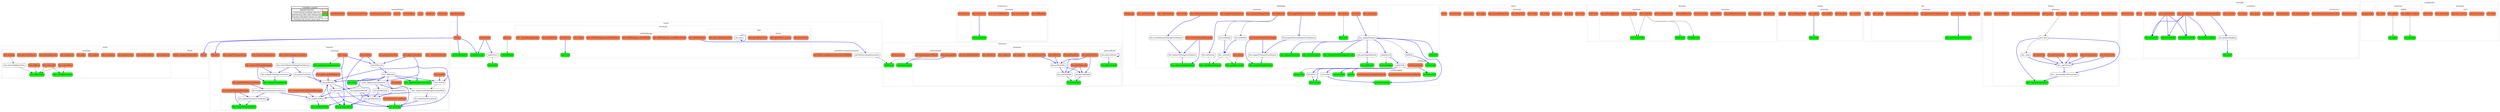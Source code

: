 digraph G {
concentrate = true;
			subgraph legend{
			rank = min;
			label = "legend";
			Legend [shape=none, margin=0, label = <
				<table cellspacing="0" cellpadding="0" border="1"><tr><td>Code2flow Legend</td></tr><tr><td>
				<table cellspacing="0">
				<tr><td>Regular function</td><td width="50px"></td></tr>
				<tr><td>Trunk function (nothing calls this)</td><td bgcolor='coral'></td></tr>
				<tr><td>Leaf function (this calls nothing else)</td><td bgcolor='green'></td></tr>
				<tr><td>Function call which returns no value</td><td>&#8594;</td></tr>
				<tr><td>Function call returns some value</td><td><font color='blue'>&#8594;</font></td></tr>
				</table></td></tr></table>
				>];}
node2 [splines=ortho shape = "rect" style = "rounded,filled" fillcolor = "coral" label = "OpenSeadragon" ];
node6 [splines=ortho shape = "rect" style = "rounded,filled" fillcolor = "coral" label = "isFunction" ];
node8 [splines=ortho shape = "rect" style = "rounded,filled" fillcolor = "coral" label = "isWindow" ];
node10 [splines=ortho shape = "rect" style = "rounded,filled" fillcolor = "coral" label = "type" ];
node12 [splines=ortho shape = "rect" style = "rounded,filled" fillcolor = "coral" label = "isPlainObject" ];
node18 [splines=ortho shape = "rect" style = "rounded,filled" fillcolor = "coral" label = "extend" ];
node21 [splines=ortho shape = "rect" style = "rounded,filled" fillcolor = "coral" label = "requestAnimationFrame" ];
node23 [splines=ortho shape = "rect" style = "rounded,filled" fillcolor = "coral" label = "cancelAnimationFrame" ];
node26 [splines=ortho shape = "rect" style = "rounded,filled" fillcolor = "coral" label = "getOffsetParent" ];
node35 [splines=ortho shape = "rect" style = "rounded,filled" fillcolor = "coral" label = "EventSource" ];
node38 [splines=ortho shape = "rect" style = "rounded,filled" fillcolor = "coral" label = "this.addHandler" ];
node40 [splines=ortho shape = "rect" style = "rounded,filled" fillcolor = "coral" label = "this.removeHandler" ];
node42 [splines=ortho shape = "rect" style = "rounded,filled" fillcolor = "coral" label = "this.removeAllHandlers" ];
node44 [splines=ortho shape = "rect" style = "rounded,filled" fillcolor = "green" label = "this.getHandler" ];
node46 [splines=ortho shape = "rect" style = "rounded,filled" fillcolor = "coral" label = "this.raiseEvent" ];
node52 [splines=ortho shape = "rect" style = "rounded,filled" fillcolor = "coral" label = "TiledImage" ];
node55 [splines=ortho shape = "rect" style = "rounded,filled" fillcolor = "coral" label = "this.needsDraw" ];
node57 [splines=ortho shape = "rect" style = "rounded,filled" fillcolor = "green" label = "this._setFullyLoaded" ];
node59 [splines=ortho shape = "rect" style = "rounded,filled" fillcolor = "green" label = "this.reset" ];
node61 [splines=ortho shape = "rect" style = "rounded,filled" fillcolor = "coral" label = "this.update" ];
node63 [splines=ortho shape = "rect" style = "rounded,filled" fillcolor = "coral" label = "this.draw" ];
node65 [splines=ortho shape = "rect" style = "rounded,filled" fillcolor = "coral" label = "this.destroy" ];
node67 [splines=ortho shape = "rect" style = "rounded,filled" fillcolor = "green" label = "this.getBounds" ];
node69 [splines=ortho shape = "rect" style = "rounded" label = "this.getClippedBounds" ];
node71 [splines=ortho shape = "rect" style = "rounded,filled" fillcolor = "coral" label = "this.getContentSize" ];
node73 [splines=ortho shape = "rect" style = "rounded,filled" fillcolor = "green" label = "this._viewportToImageDelta" ];
node75 [splines=ortho shape = "rect" style = "rounded" label = "this.viewportToImageCoordinates" ];
node77 [splines=ortho shape = "rect" style = "rounded,filled" fillcolor = "green" label = "this._imageToViewportDelta" ];
node79 [splines=ortho shape = "rect" style = "rounded" label = "this.imageToViewportCoordinates" ];
node81 [splines=ortho shape = "rect" style = "rounded,filled" fillcolor = "coral" label = "this.imageToViewportRectangle" ];
node83 [splines=ortho shape = "rect" style = "rounded,filled" fillcolor = "coral" label = "this.viewportToImageRectangle" ];
node85 [splines=ortho shape = "rect" style = "rounded" label = "this.viewerElementToImageCoordinates" ];
node87 [splines=ortho shape = "rect" style = "rounded" label = "this.imageToViewerElementCoordinates" ];
node89 [splines=ortho shape = "rect" style = "rounded,filled" fillcolor = "coral" label = "this.windowToImageCoordinates" ];
node91 [splines=ortho shape = "rect" style = "rounded,filled" fillcolor = "coral" label = "this.imageToWindowCoordinates" ];
node93 [splines=ortho shape = "rect" style = "rounded,filled" fillcolor = "green" label = "this._viewportToTiledImageRectangle" ];
node95 [splines=ortho shape = "rect" style = "rounded,filled" fillcolor = "coral" label = "this.viewportToImageZoom" ];
node97 [splines=ortho shape = "rect" style = "rounded,filled" fillcolor = "coral" label = "this.imageToViewportZoom" ];
node99 [splines=ortho shape = "rect" style = "rounded" label = "this.setPosition" ];
node101 [splines=ortho shape = "rect" style = "rounded" label = "this.setWidth" ];
node103 [splines=ortho shape = "rect" style = "rounded" label = "this.setHeight" ];
node105 [splines=ortho shape = "rect" style = "rounded,filled" fillcolor = "coral" label = "this.fitBounds" ];
node107 [splines=ortho shape = "rect" style = "rounded,filled" fillcolor = "coral" label = "this.setClip" ];
node109 [splines=ortho shape = "rect" style = "rounded" label = "this._setScale" ];
node111 [splines=ortho shape = "rect" style = "rounded,filled" fillcolor = "green" label = "this._updateForScale" ];
node113 [splines=ortho shape = "rect" style = "rounded,filled" fillcolor = "green" label = "this._raiseBoundsChange" ];
node115 [splines=ortho shape = "rect" style = "rounded,filled" fillcolor = "coral" label = "this._isBottomItem" ];
node117 [splines=ortho shape = "rect" style = "rounded,filled" fillcolor = "green" label = "this._getLevelsInterval" ];
node120 [splines=ortho shape = "rect" style = "rounded" label = "this._updateViewport" ];
node122 [splines=ortho shape = "rect" style = "rounded,filled" fillcolor = "coral" label = "this._getCornerTiles" ];
node124 [splines=ortho shape = "rect" style = "rounded" label = "updateLevel" ];
node126 [splines=ortho shape = "rect" style = "rounded" label = "updateTile" ];
node128 [splines=ortho shape = "rect" style = "rounded,filled" fillcolor = "green" label = "getTile" ];
node130 [splines=ortho shape = "rect" style = "rounded" label = "loadTile" ];
node134 [splines=ortho shape = "rect" style = "rounded,filled" fillcolor = "green" label = "onTileLoad" ];
node133 [splines=ortho shape = "rect" style = "rounded,filled" fillcolor = "coral" label = "onTileLoad.finish" ];
node140 [splines=ortho shape = "rect" style = "rounded,filled" fillcolor = "green" label = "setTileLoaded" ];
node137 [splines=ortho shape = "rect" style = "rounded,filled" fillcolor = "coral" label = "setTileLoaded.getCompletionCallback" ];
node139 [splines=ortho shape = "rect" style = "rounded,filled" fillcolor = "coral" label = "setTileLoaded.completionCallback" ];
node142 [splines=ortho shape = "rect" style = "rounded,filled" fillcolor = "green" label = "positionTile" ];
node144 [splines=ortho shape = "rect" style = "rounded" label = "blendTile" ];
node146 [splines=ortho shape = "rect" style = "rounded,filled" fillcolor = "green" label = "providesCoverage" ];
node148 [splines=ortho shape = "rect" style = "rounded" label = "isCovered" ];
node150 [splines=ortho shape = "rect" style = "rounded,filled" fillcolor = "green" label = "setCoverage" ];
node152 [splines=ortho shape = "rect" style = "rounded,filled" fillcolor = "green" label = "resetCoverage" ];
node154 [splines=ortho shape = "rect" style = "rounded,filled" fillcolor = "green" label = "compareTiles" ];
node156 [splines=ortho shape = "rect" style = "rounded,filled" fillcolor = "green" label = "drawTiles" ];
node167 [splines=ortho shape = "rect" style = "rounded,filled" fillcolor = "coral" label = "Viewer" ];
node170 [splines=ortho shape = "rect" style = "rounded,filled" fillcolor = "coral" label = "this.isOpen" ];
node180 [splines=ortho shape = "rect" style = "rounded" label = "this.open" ];
node173 [splines=ortho shape = "rect" style = "rounded,filled" fillcolor = "coral" label = "this.open.checkCompletion" ];
node179 [splines=ortho shape = "rect" style = "rounded,filled" fillcolor = "coral" label = "this.open.doOne" ];
node176 [splines=ortho shape = "rect" style = "rounded,filled" fillcolor = "coral" label = "this.open.doOne.success" ];
node178 [splines=ortho shape = "rect" style = "rounded,filled" fillcolor = "coral" label = "this.open.doOne.error" ];
node182 [splines=ortho shape = "rect" style = "rounded,filled" fillcolor = "green" label = "this.close" ];
node184 [splines=ortho shape = "rect" style = "rounded,filled" fillcolor = "coral" label = "this.destroy" ];
node193 [splines=ortho shape = "rect" style = "rounded,filled" fillcolor = "coral" label = "this.addTiledImage" ];
node188 [splines=ortho shape = "rect" style = "rounded,filled" fillcolor = "coral" label = "this.addTiledImage.raiseAddItemFailed" ];
node190 [splines=ortho shape = "rect" style = "rounded,filled" fillcolor = "coral" label = "this.addTiledImage.refreshWorld" ];
node192 [splines=ortho shape = "rect" style = "rounded,filled" fillcolor = "coral" label = "this.addTiledImage.processReadyItems" ];
node195 [splines=ortho shape = "rect" style = "rounded,filled" fillcolor = "coral" label = "this.forceRedraw" ];
node197 [splines=ortho shape = "rect" style = "rounded,filled" fillcolor = "coral" label = "this._cancelPendingImages" ];
node199 [splines=ortho shape = "rect" style = "rounded,filled" fillcolor = "green" label = "_getSafeElemSize" ];
node205 [splines=ortho shape = "rect" style = "rounded" label = "getTileSourceImplementation" ];
node202 [splines=ortho shape = "rect" style = "rounded,filled" fillcolor = "coral" label = "getTileSourceImplementation.waitUntilReady" ];
node209 [splines=ortho shape = "rect" style = "rounded,filled" fillcolor = "green" label = "scheduleUpdate" ];
node211 [splines=ortho shape = "rect" style = "rounded,filled" fillcolor = "coral" label = "updateMulti" ];
node213 [splines=ortho shape = "rect" style = "rounded" label = "updateOnce" ];
node215 [splines=ortho shape = "rect" style = "rounded,filled" fillcolor = "green" label = "drawWorld" ];
node217 [splines=ortho shape = "rect" style = "rounded,filled" fillcolor = "green" label = "scheduleZoom" ];
node219 [splines=ortho shape = "rect" style = "rounded,filled" fillcolor = "coral" label = "doZoom" ];
node227 [splines=ortho shape = "rect" style = "rounded,filled" fillcolor = "coral" label = "World" ];
node226 [splines=ortho shape = "rect" style = "rounded,filled" fillcolor = "coral" label = "World._delegatedFigureSizes" ];
node230 [splines=ortho shape = "rect" style = "rounded,filled" fillcolor = "coral" label = "this.addItem" ];
node232 [splines=ortho shape = "rect" style = "rounded,filled" fillcolor = "coral" label = "this.getItemAt" ];
node234 [splines=ortho shape = "rect" style = "rounded,filled" fillcolor = "coral" label = "this.getIndexOfItem" ];
node236 [splines=ortho shape = "rect" style = "rounded,filled" fillcolor = "coral" label = "this.getItemCount" ];
node238 [splines=ortho shape = "rect" style = "rounded,filled" fillcolor = "coral" label = "this.removeItem" ];
node240 [splines=ortho shape = "rect" style = "rounded,filled" fillcolor = "coral" label = "this.removeAll" ];
node242 [splines=ortho shape = "rect" style = "rounded,filled" fillcolor = "coral" label = "this.resetItems" ];
node244 [splines=ortho shape = "rect" style = "rounded,filled" fillcolor = "coral" label = "this.update" ];
node246 [splines=ortho shape = "rect" style = "rounded,filled" fillcolor = "coral" label = "this.draw" ];
node248 [splines=ortho shape = "rect" style = "rounded,filled" fillcolor = "coral" label = "this.needsDraw" ];
node250 [splines=ortho shape = "rect" style = "rounded,filled" fillcolor = "coral" label = "this.getHomeBounds" ];
node252 [splines=ortho shape = "rect" style = "rounded,filled" fillcolor = "coral" label = "this.getContentFactor" ];
node254 [splines=ortho shape = "rect" style = "rounded" label = "this.setAutoRefigureSizes" ];
node256 [splines=ortho shape = "rect" style = "rounded,filled" fillcolor = "coral" label = "this.arrange" ];
node258 [splines=ortho shape = "rect" style = "rounded,filled" fillcolor = "green" label = "this._figureSizes" ];
node260 [splines=ortho shape = "rect" style = "rounded,filled" fillcolor = "green" label = "this._raiseRemoveItem" ];
node266 [splines=ortho shape = "rect" style = "rounded,filled" fillcolor = "coral" label = "Point" ];
node269 [splines=ortho shape = "rect" style = "rounded,filled" fillcolor = "coral" label = "this.clone" ];
node271 [splines=ortho shape = "rect" style = "rounded,filled" fillcolor = "coral" label = "this.plus" ];
node273 [splines=ortho shape = "rect" style = "rounded,filled" fillcolor = "coral" label = "this.minus" ];
node275 [splines=ortho shape = "rect" style = "rounded,filled" fillcolor = "coral" label = "this.times" ];
node277 [splines=ortho shape = "rect" style = "rounded,filled" fillcolor = "coral" label = "this.divide" ];
node279 [splines=ortho shape = "rect" style = "rounded,filled" fillcolor = "coral" label = "this.distanceTo" ];
node281 [splines=ortho shape = "rect" style = "rounded,filled" fillcolor = "coral" label = "this.squaredDistanceTo" ];
node283 [splines=ortho shape = "rect" style = "rounded,filled" fillcolor = "coral" label = "this.apply" ];
node285 [splines=ortho shape = "rect" style = "rounded,filled" fillcolor = "coral" label = "this.equals" ];
node287 [splines=ortho shape = "rect" style = "rounded,filled" fillcolor = "coral" label = "this.toString" ];
node310 [splines=ortho shape = "rect" style = "rounded,filled" fillcolor = "coral" label = "TileCache" ];
node293 [splines=ortho shape = "rect" style = "rounded,filled" fillcolor = "green" label = "TileRecord" ];
node295 [splines=ortho shape = "rect" style = "rounded,filled" fillcolor = "green" label = "ImageRecord" ];
node298 [splines=ortho shape = "rect" style = "rounded,filled" fillcolor = "coral" label = "this.destroy" ];
node300 [splines=ortho shape = "rect" style = "rounded,filled" fillcolor = "coral" label = "this.getImage" ];
node302 [splines=ortho shape = "rect" style = "rounded,filled" fillcolor = "coral" label = "this.getRenderedContext" ];
node304 [splines=ortho shape = "rect" style = "rounded,filled" fillcolor = "coral" label = "this.addTile" ];
node306 [splines=ortho shape = "rect" style = "rounded,filled" fillcolor = "coral" label = "this.removeTile" ];
node308 [splines=ortho shape = "rect" style = "rounded,filled" fillcolor = "coral" label = "this.getTileCount" ];
node313 [splines=ortho shape = "rect" style = "rounded,filled" fillcolor = "coral" label = "this.numTilesLoaded" ];
node315 [splines=ortho shape = "rect" style = "rounded,filled" fillcolor = "coral" label = "this.cacheTile" ];
node317 [splines=ortho shape = "rect" style = "rounded,filled" fillcolor = "coral" label = "this.clearTilesFor" ];
node319 [splines=ortho shape = "rect" style = "rounded,filled" fillcolor = "coral" label = "this.getImageRecord" ];
node321 [splines=ortho shape = "rect" style = "rounded,filled" fillcolor = "green" label = "this._unloadTile" ];
node327 [splines=ortho shape = "rect" style = "rounded,filled" fillcolor = "green" label = "TileSource" ];
node330 [splines=ortho shape = "rect" style = "rounded,filled" fillcolor = "green" label = "this.getTileSize" ];
node332 [splines=ortho shape = "rect" style = "rounded" label = "this.getTileWidth" ];
node334 [splines=ortho shape = "rect" style = "rounded" label = "this.getTileHeight" ];
node339 [splines=ortho shape = "rect" style = "rounded" label = "this.getLevelScale" ];
node338 [splines=ortho shape = "rect" style = "rounded,filled" fillcolor = "green" label = "this.getLevelScale" ];
node341 [splines=ortho shape = "rect" style = "rounded" label = "this.getNumTiles" ];
node343 [splines=ortho shape = "rect" style = "rounded,filled" fillcolor = "coral" label = "this.getPixelRatio" ];
node345 [splines=ortho shape = "rect" style = "rounded,filled" fillcolor = "coral" label = "this.getClosestLevel" ];
node347 [splines=ortho shape = "rect" style = "rounded,filled" fillcolor = "coral" label = "this.getTileAtPoint" ];
node349 [splines=ortho shape = "rect" style = "rounded,filled" fillcolor = "coral" label = "this.getTileBounds" ];
node353 [splines=ortho shape = "rect" style = "rounded,filled" fillcolor = "coral" label = "this.getImageInfo" ];
node352 [splines=ortho shape = "rect" style = "rounded,filled" fillcolor = "coral" label = "this.getImageInfo.callback" ];
node355 [splines=ortho shape = "rect" style = "rounded,filled" fillcolor = "coral" label = "this.supports" ];
node357 [splines=ortho shape = "rect" style = "rounded,filled" fillcolor = "coral" label = "this.configure" ];
node359 [splines=ortho shape = "rect" style = "rounded,filled" fillcolor = "coral" label = "this.getTileUrl" ];
node361 [splines=ortho shape = "rect" style = "rounded,filled" fillcolor = "coral" label = "this.getTileAjaxHeaders" ];
node363 [splines=ortho shape = "rect" style = "rounded,filled" fillcolor = "coral" label = "this.tileExists" ];
node365 [splines=ortho shape = "rect" style = "rounded,filled" fillcolor = "green" label = "processResponse" ];
node367 [splines=ortho shape = "rect" style = "rounded,filled" fillcolor = "coral" label = "determineType" ];
node376 [splines=ortho shape = "rect" style = "rounded,filled" fillcolor = "coral" label = "Spring" ];
node379 [splines=ortho shape = "rect" style = "rounded,filled" fillcolor = "coral" label = "this.resetTo" ];
node381 [splines=ortho shape = "rect" style = "rounded,filled" fillcolor = "coral" label = "this.springTo" ];
node383 [splines=ortho shape = "rect" style = "rounded,filled" fillcolor = "coral" label = "this.shiftBy" ];
node385 [splines=ortho shape = "rect" style = "rounded,filled" fillcolor = "coral" label = "this.update" ];
node387 [splines=ortho shape = "rect" style = "rounded,filled" fillcolor = "coral" label = "this.isAtTargetValue" ];
node389 [splines=ortho shape = "rect" style = "rounded,filled" fillcolor = "green" label = "transform" ];
node395 [splines=ortho shape = "rect" style = "rounded,filled" fillcolor = "coral" label = "Viewport" ];
node398 [splines=ortho shape = "rect" style = "rounded,filled" fillcolor = "coral" label = "this._setContentBounds" ];
node400 [splines=ortho shape = "rect" style = "rounded" label = "this.getHomeZoom" ];
node402 [splines=ortho shape = "rect" style = "rounded" label = "this.getHomeBounds" ];
node404 [splines=ortho shape = "rect" style = "rounded,filled" fillcolor = "coral" label = "this.goHome" ];
node406 [splines=ortho shape = "rect" style = "rounded" label = "this.getMinZoom" ];
node408 [splines=ortho shape = "rect" style = "rounded" label = "this.getMaxZoom" ];
node410 [splines=ortho shape = "rect" style = "rounded,filled" fillcolor = "green" label = "this.getAspectRatio" ];
node412 [splines=ortho shape = "rect" style = "rounded,filled" fillcolor = "coral" label = "this.getContainerSize" ];
node414 [splines=ortho shape = "rect" style = "rounded" label = "this.getBounds" ];
node416 [splines=ortho shape = "rect" style = "rounded,filled" fillcolor = "coral" label = "this.getBoundsWithMargins" ];
node418 [splines=ortho shape = "rect" style = "rounded" label = "this.getCenter" ];
node420 [splines=ortho shape = "rect" style = "rounded,filled" fillcolor = "green" label = "this.getZoom" ];
node422 [splines=ortho shape = "rect" style = "rounded" label = "this._applyZoomConstraints" ];
node424 [splines=ortho shape = "rect" style = "rounded,filled" fillcolor = "green" label = "this._applyBoundaryConstraints" ];
node426 [splines=ortho shape = "rect" style = "rounded,filled" fillcolor = "coral" label = "this.applyConstraints" ];
node428 [splines=ortho shape = "rect" style = "rounded" label = "this._fitBounds" ];
node430 [splines=ortho shape = "rect" style = "rounded" label = "this.fitBounds" ];
node432 [splines=ortho shape = "rect" style = "rounded,filled" fillcolor = "green" label = "this.panTo" ];
node434 [splines=ortho shape = "rect" style = "rounded,filled" fillcolor = "coral" label = "this.zoomBy" ];
node436 [splines=ortho shape = "rect" style = "rounded" label = "this.zoomTo" ];
node438 [splines=ortho shape = "rect" style = "rounded,filled" fillcolor = "coral" label = "this.resize" ];
node440 [splines=ortho shape = "rect" style = "rounded,filled" fillcolor = "green" label = "this._updateContainerInnerSize" ];
node444 [splines=ortho shape = "rect" style = "rounded,filled" fillcolor = "coral" label = "this.update" ];
node446 [splines=ortho shape = "rect" style = "rounded" label = "this._adjustCenterSpringsForZoomPoint" ];
node448 [splines=ortho shape = "rect" style = "rounded,filled" fillcolor = "coral" label = "this.deltaPixelsFromPoints" ];
node450 [splines=ortho shape = "rect" style = "rounded" label = "this.deltaPointsFromPixels" ];
node452 [splines=ortho shape = "rect" style = "rounded" label = "this.pixelFromPoint" ];
node454 [splines=ortho shape = "rect" style = "rounded,filled" fillcolor = "green" label = "this._pixelFromPoint" ];
node456 [splines=ortho shape = "rect" style = "rounded" label = "this.pointFromPixel" ];
node458 [splines=ortho shape = "rect" style = "rounded,filled" fillcolor = "green" label = "this._viewportToImageDelta" ];
node460 [splines=ortho shape = "rect" style = "rounded" label = "this.viewportToImageCoordinates" ];
node462 [splines=ortho shape = "rect" style = "rounded,filled" fillcolor = "green" label = "this._imageToViewportDelta" ];
node464 [splines=ortho shape = "rect" style = "rounded" label = "this.imageToViewportCoordinates" ];
node466 [splines=ortho shape = "rect" style = "rounded,filled" fillcolor = "coral" label = "this.imageToViewportRectangle" ];
node468 [splines=ortho shape = "rect" style = "rounded,filled" fillcolor = "coral" label = "this.viewportToImageRectangle" ];
node470 [splines=ortho shape = "rect" style = "rounded" label = "this.viewerElementToImageCoordinates" ];
node472 [splines=ortho shape = "rect" style = "rounded" label = "this.imageToViewerElementCoordinates" ];
node474 [splines=ortho shape = "rect" style = "rounded,filled" fillcolor = "coral" label = "this.windowToImageCoordinates" ];
node476 [splines=ortho shape = "rect" style = "rounded,filled" fillcolor = "coral" label = "this.imageToWindowCoordinates" ];
node478 [splines=ortho shape = "rect" style = "rounded,filled" fillcolor = "coral" label = "this.viewportToViewerElementRectangle" ];
node480 [splines=ortho shape = "rect" style = "rounded,filled" fillcolor = "coral" label = "this.viewportToImageZoom" ];
node482 [splines=ortho shape = "rect" style = "rounded,filled" fillcolor = "coral" label = "this.imageToViewportZoom" ];
node488 [splines=ortho shape = "rect" style = "rounded,filled" fillcolor = "coral" label = "Tile" ];
node491 [splines=ortho shape = "rect" style = "rounded,filled" fillcolor = "coral" label = "this.toString" ];
node493 [splines=ortho shape = "rect" style = "rounded,filled" fillcolor = "green" label = "this._hasTransparencyChannel" ];
node495 [splines=ortho shape = "rect" style = "rounded,filled" fillcolor = "coral" label = "this.drawCanvas" ];
node497 [splines=ortho shape = "rect" style = "rounded,filled" fillcolor = "coral" label = "this.getScaleForEdgeSmoothing" ];
node501 [splines=ortho shape = "rect" style = "rounded,filled" fillcolor = "coral" label = "this.getTranslationForEdgeSmoothing" ];
node503 [splines=ortho shape = "rect" style = "rounded,filled" fillcolor = "coral" label = "this.unload" ];
node509 [splines=ortho shape = "rect" style = "rounded,filled" fillcolor = "coral" label = "Drawer" ];
node512 [splines=ortho shape = "rect" style = "rounded,filled" fillcolor = "coral" label = "this.needsUpdate" ];
node514 [splines=ortho shape = "rect" style = "rounded,filled" fillcolor = "coral" label = "this.numTilesLoaded" ];
node516 [splines=ortho shape = "rect" style = "rounded,filled" fillcolor = "coral" label = "this.reset" ];
node518 [splines=ortho shape = "rect" style = "rounded,filled" fillcolor = "coral" label = "this.update" ];
node520 [splines=ortho shape = "rect" style = "rounded,filled" fillcolor = "coral" label = "this.destroy" ];
node522 [splines=ortho shape = "rect" style = "rounded" label = "this.clear" ];
node524 [splines=ortho shape = "rect" style = "rounded" label = "this._clear" ];
node526 [splines=ortho shape = "rect" style = "rounded,filled" fillcolor = "coral" label = "this.viewportToDrawerRectangle" ];
node528 [splines=ortho shape = "rect" style = "rounded,filled" fillcolor = "coral" label = "this.drawTile" ];
node530 [splines=ortho shape = "rect" style = "rounded" label = "this._getContext" ];
node532 [splines=ortho shape = "rect" style = "rounded,filled" fillcolor = "coral" label = "this.saveContext" ];
node534 [splines=ortho shape = "rect" style = "rounded,filled" fillcolor = "coral" label = "this.restoreContext" ];
node536 [splines=ortho shape = "rect" style = "rounded,filled" fillcolor = "coral" label = "this.setClip" ];
node538 [splines=ortho shape = "rect" style = "rounded,filled" fillcolor = "coral" label = "this.blendSketch" ];
node540 [splines=ortho shape = "rect" style = "rounded,filled" fillcolor = "coral" label = "this.getCanvasSize" ];
node542 [splines=ortho shape = "rect" style = "rounded,filled" fillcolor = "green" label = "this._calculateCanvasSize" ];
node544 [splines=ortho shape = "rect" style = "rounded" label = "this._calculateSketchCanvasSize" ];
node550 [splines=ortho shape = "rect" style = "rounded,filled" fillcolor = "coral" label = "Rect" ];
node552 [splines=ortho shape = "rect" style = "rounded,filled" fillcolor = "coral" label = "fromSummits" ];
node555 [splines=ortho shape = "rect" style = "rounded,filled" fillcolor = "green" label = "this.clone" ];
node557 [splines=ortho shape = "rect" style = "rounded,filled" fillcolor = "coral" label = "this.getAspectRatio" ];
node559 [splines=ortho shape = "rect" style = "rounded,filled" fillcolor = "green" label = "this.getTopLeft" ];
node561 [splines=ortho shape = "rect" style = "rounded,filled" fillcolor = "green" label = "this.getBottomRight" ];
node563 [splines=ortho shape = "rect" style = "rounded,filled" fillcolor = "green" label = "this.getTopRight" ];
node565 [splines=ortho shape = "rect" style = "rounded,filled" fillcolor = "green" label = "this.getBottomLeft" ];
node567 [splines=ortho shape = "rect" style = "rounded,filled" fillcolor = "coral" label = "this.getCenter" ];
node569 [splines=ortho shape = "rect" style = "rounded,filled" fillcolor = "coral" label = "this.getSize" ];
node571 [splines=ortho shape = "rect" style = "rounded,filled" fillcolor = "coral" label = "this.equals" ];
node573 [splines=ortho shape = "rect" style = "rounded,filled" fillcolor = "coral" label = "this.times" ];
node575 [splines=ortho shape = "rect" style = "rounded,filled" fillcolor = "coral" label = "this.translate" ];
node579 [splines=ortho shape = "rect" style = "rounded,filled" fillcolor = "coral" label = "this.intersection" ];
node578 [splines=ortho shape = "rect" style = "rounded,filled" fillcolor = "coral" label = "this.intersection.getIntersection" ];
node581 [splines=ortho shape = "rect" style = "rounded,filled" fillcolor = "coral" label = "this._getSegments" ];
node583 [splines=ortho shape = "rect" style = "rounded" label = "this.getBoundingBox" ];
node585 [splines=ortho shape = "rect" style = "rounded,filled" fillcolor = "coral" label = "this.getIntegerBoundingBox" ];
node587 [splines=ortho shape = "rect" style = "rounded,filled" fillcolor = "coral" label = "this.containsPoint" ];
node589 [splines=ortho shape = "rect" style = "rounded,filled" fillcolor = "coral" label = "this.toString" ];
node610 [splines=ortho shape = "rect" style = "rounded,filled" fillcolor = "coral" label = "ImageLoader" ];
node595 [splines=ortho shape = "rect" style = "rounded,filled" fillcolor = "green" label = "ImageJob" ];
node606 [splines=ortho shape = "rect" style = "rounded,filled" fillcolor = "coral" label = "this.start" ];
node599 [splines=ortho shape = "rect" style = "rounded,filled" fillcolor = "coral" label = "this.start.onload" ];
node601 [splines=ortho shape = "rect" style = "rounded,filled" fillcolor = "coral" label = "this.start.onerror" ];
node605 [splines=ortho shape = "rect" style = "rounded,filled" fillcolor = "coral" label = "this.start.abort" ];
node608 [splines=ortho shape = "rect" style = "rounded,filled" fillcolor = "coral" label = "this.finish" ];
node616 [splines=ortho shape = "rect" style = "rounded,filled" fillcolor = "coral" label = "this.addJob" ];
node614 [splines=ortho shape = "rect" style = "rounded,filled" fillcolor = "coral" label = "this.addJob.complete" ];
node618 [splines=ortho shape = "rect" style = "rounded,filled" fillcolor = "coral" label = "this.clear" ];
node620 [splines=ortho shape = "rect" style = "rounded,filled" fillcolor = "green" label = "completeJob" ];
node46 -> node44 [color="blue" penwidth="2"];
node61 -> node111;
node63 -> node120 [color="blue" penwidth="2"];
node65 -> node59;
node69 -> node67 [color="blue" penwidth="2"];
node75 -> node73 [color="blue" penwidth="2"];
node79 -> node77 [color="blue" penwidth="2"];
node81 -> node77 [color="blue" penwidth="2"];
node81 -> node79 [color="blue" penwidth="2"];
node83 -> node73 [color="blue" penwidth="2"];
node83 -> node75 [color="blue" penwidth="2"];
node85 -> node75 [color="blue" penwidth="2"];
node87 -> node79 [color="blue" penwidth="2"];
node89 -> node85 [color="blue" penwidth="2"];
node91 -> node87 [color="blue" penwidth="2"];
node99 -> node113;
node101 -> node109 [color="blue" penwidth="2"];
node103 -> node109 [color="blue" penwidth="2"];
node105 -> node99 [color="blue" penwidth="2"];
node105 -> node101;
node105 -> node103;
node109 -> node111;
node109 -> node113;
node120 -> node57 [color="blue" penwidth="2"];
node120 -> node69 [color="blue" penwidth="2"];
node120 -> node93 [color="blue" penwidth="2"];
node120 -> node117 [color="blue" penwidth="2"];
node120 -> node124 [color="blue" penwidth="2"];
node120 -> node130;
node120 -> node146 [color="blue" penwidth="2"];
node120 -> node156 [color="blue" penwidth="2"];
node124 -> node126 [color="blue" penwidth="2"];
node124 -> node152;
node126 -> node128 [color="blue" penwidth="2"];
node126 -> node140;
node126 -> node142;
node126 -> node144 [color="blue" penwidth="2"];
node126 -> node148 [color="blue" penwidth="2"];
node126 -> node150 [color="blue" penwidth="2"];
node126 -> node154 [color="blue" penwidth="2"];
node130 -> node134 [color="blue" penwidth="2"];
node133 -> node140;
node144 -> node150 [color="blue" penwidth="2"];
node148 -> node146 [color="blue" penwidth="2"];
node167 -> node199 [color="blue" penwidth="2"];
node167 -> node209 [color="blue" penwidth="2"];
node180 -> node180 [color="blue" penwidth="2"];
node184 -> node182 [color="blue" penwidth="2"];
node193 -> node205 [color="blue" penwidth="2"];
node205 -> node327;
node211 -> node209 [color="blue" penwidth="2"];
node211 -> node213 [color="blue" penwidth="2"];
node213 -> node215;
node219 -> node217;
node230 -> node258;
node238 -> node258;
node238 -> node260;
node240 -> node258;
node240 -> node260;
node254 -> node258;
node256 -> node254;
node315 -> node293;
node315 -> node295;
node315 -> node321;
node317 -> node321;
node332 -> node330 [color="blue" penwidth="2"];
node334 -> node330 [color="blue" penwidth="2"];
node339 -> node339 [color="blue" penwidth="2"];
node339 -> node338 [color="blue" penwidth="2"];
node341 -> node332 [color="blue" penwidth="2"];
node341 -> node334 [color="blue" penwidth="2"];
node345 -> node341 [color="blue" penwidth="2"];
node347 -> node332 [color="blue" penwidth="2"];
node347 -> node334 [color="blue" penwidth="2"];
node347 -> node341 [color="blue" penwidth="2"];
node349 -> node332 [color="blue" penwidth="2"];
node349 -> node334 [color="blue" penwidth="2"];
node353 -> node365 [color="blue" penwidth="2"];
node352 -> node327;
node363 -> node341 [color="blue" penwidth="2"];
node385 -> node389 [color="blue" penwidth="2"];
node400 -> node410 [color="blue" penwidth="2"];
node402 -> node400 [color="blue" penwidth="2"];
node402 -> node410 [color="blue" penwidth="2"];
node404 -> node402 [color="blue" penwidth="2"];
node404 -> node430 [color="blue" penwidth="2"];
node406 -> node400 [color="blue" penwidth="2"];
node408 -> node400 [color="blue" penwidth="2"];
node414 -> node410 [color="blue" penwidth="2"];
node414 -> node418 [color="blue" penwidth="2"];
node414 -> node420 [color="blue" penwidth="2"];
node416 -> node414 [color="blue" penwidth="2"];
node418 -> node410 [color="blue" penwidth="2"];
node418 -> node420 [color="blue" penwidth="2"];
node418 -> node452 [color="blue" penwidth="2"];
node418 -> node454 [color="blue" penwidth="2"];
node422 -> node406 [color="blue" penwidth="2"];
node422 -> node408 [color="blue" penwidth="2"];
node426 -> node414 [color="blue" penwidth="2"];
node426 -> node420 [color="blue" penwidth="2"];
node426 -> node422 [color="blue" penwidth="2"];
node426 -> node424 [color="blue" penwidth="2"];
node426 -> node430 [color="blue" penwidth="2"];
node426 -> node436 [color="blue" penwidth="2"];
node428 -> node410 [color="blue" penwidth="2"];
node428 -> node414 [color="blue" penwidth="2"];
node428 -> node418 [color="blue" penwidth="2"];
node428 -> node420 [color="blue" penwidth="2"];
node428 -> node422 [color="blue" penwidth="2"];
node428 -> node424 [color="blue" penwidth="2"];
node428 -> node432 [color="blue" penwidth="2"];
node428 -> node436 [color="blue" penwidth="2"];
node430 -> node428 [color="blue" penwidth="2"];
node434 -> node436 [color="blue" penwidth="2"];
node436 -> node446;
node438 -> node410 [color="blue" penwidth="2"];
node438 -> node414 [color="blue" penwidth="2"];
node438 -> node430 [color="blue" penwidth="2"];
node438 -> node440;
node444 -> node446;
node446 -> node450 [color="blue" penwidth="2"];
node446 -> node452 [color="blue" penwidth="2"];
node448 -> node420 [color="blue" penwidth="2"];
node450 -> node420 [color="blue" penwidth="2"];
node452 -> node414 [color="blue" penwidth="2"];
node452 -> node454 [color="blue" penwidth="2"];
node456 -> node414 [color="blue" penwidth="2"];
node460 -> node458 [color="blue" penwidth="2"];
node460 -> node460 [color="blue" penwidth="2"];
node464 -> node462 [color="blue" penwidth="2"];
node464 -> node464 [color="blue" penwidth="2"];
node466 -> node462 [color="blue" penwidth="2"];
node466 -> node464 [color="blue" penwidth="2"];
node468 -> node458 [color="blue" penwidth="2"];
node468 -> node460 [color="blue" penwidth="2"];
node470 -> node456 [color="blue" penwidth="2"];
node470 -> node460 [color="blue" penwidth="2"];
node472 -> node452 [color="blue" penwidth="2"];
node472 -> node464 [color="blue" penwidth="2"];
node474 -> node470 [color="blue" penwidth="2"];
node476 -> node472 [color="blue" penwidth="2"];
node478 -> node452 [color="blue" penwidth="2"];
node495 -> node493 [color="blue" penwidth="2"];
node518 -> node522;
node522 -> node524;
node522 -> node542 [color="blue" penwidth="2"];
node522 -> node544 [color="blue" penwidth="2"];
node524 -> node530 [color="blue" penwidth="2"];
node528 -> node530 [color="blue" penwidth="2"];
node530 -> node544 [color="blue" penwidth="2"];
node532 -> node530 [color="blue" penwidth="2"];
node534 -> node530 [color="blue" penwidth="2"];
node536 -> node530 [color="blue" penwidth="2"];
node540 -> node530 [color="blue" penwidth="2"];
node544 -> node542 [color="blue" penwidth="2"];
node581 -> node559 [color="blue" penwidth="2"];
node581 -> node561 [color="blue" penwidth="2"];
node581 -> node563 [color="blue" penwidth="2"];
node581 -> node565 [color="blue" penwidth="2"];
node583 -> node555 [color="blue" penwidth="2"];
node585 -> node583 [color="blue" penwidth="2"];
node587 -> node559 [color="blue" penwidth="2"];
node587 -> node563 [color="blue" penwidth="2"];
node587 -> node565 [color="blue" penwidth="2"];
node616 -> node595;
node614 -> node620;
node2 -> node167 [color="blue" penwidth="2"];
node167 -> node395 [color="blue" penwidth="2"];
node167 -> node227 [color="blue" penwidth="2"];
subgraph clusteropenseadragon0{
node2 node6 node8 node10 node12 node18 node21 node23 node26 node2 node6 node8 node10 node12 node18 node21 node23 node26 ;
label="openseadragon";
style=filled;
color=black;
graph[style=dotted];
};
subgraph clustereventsource31{
node35 node38 node40 node42 node44 node46 node35 ;
label="eventsource";
style=filled;
color=black;
graph[style=dotted];
subgraph clusterprototype36{
node38 node40 node42 node44 node46 node38 node40 node42 node44 node46 ;
label="prototype";
style=filled;
color=black;
graph[style=dotted];
}};
subgraph clustertiledimage49{
node52 node55 node57 node59 node61 node63 node65 node67 node69 node71 node73 node75 node77 node79 node81 node83 node85 node87 node89 node91 node93 node95 node97 node99 node101 node103 node105 node107 node109 node111 node113 node115 node117 node120 node122 node124 node126 node128 node130 node134 node133 node140 node137 node139 node142 node144 node146 node148 node150 node152 node154 node156 node52 node124 node126 node128 node130 node142 node144 node146 node148 node150 node152 node154 node156 ;
label="tiledimage";
style=filled;
color=black;
graph[style=dotted];
subgraph clusterprototype53{
node55 node57 node59 node61 node63 node65 node67 node69 node71 node73 node75 node77 node79 node81 node83 node85 node87 node89 node91 node93 node95 node97 node99 node101 node103 node105 node107 node109 node111 node113 node115 node117 node120 node122 node55 node57 node59 node61 node63 node65 node67 node69 node71 node73 node75 node77 node79 node81 node83 node85 node87 node89 node91 node93 node95 node97 node99 node101 node103 node105 node107 node109 node111 node113 node115 node117 node120 node122 ;
label="prototype";
style=filled;
color=black;
graph[style=dotted];
}subgraph clusteronTileLoad131{
node134 node133 node133 ;
label="onTileLoad";
style=filled;
color=black;
graph[style=dotted];
}subgraph clustersetTileLoaded135{
node140 node137 node139 node137 node139 ;
label="setTileLoaded";
style=filled;
color=black;
graph[style=dotted];
}};
subgraph clusterviewer159{
node167 node170 node180 node173 node179 node176 node178 node182 node184 node193 node188 node190 node192 node195 node197 node199 node205 node202 node209 node211 node213 node215 node217 node219 node167 node199 node209 node211 node213 node215 node217 node219 ;
label="viewer";
style=filled;
color=black;
graph[style=dotted];
subgraph clusterprototype168{
node170 node180 node173 node179 node176 node178 node182 node184 node193 node188 node190 node192 node195 node197 node170 node182 node184 node195 node197 ;
label="prototype";
style=filled;
color=black;
graph[style=dotted];
subgraph clusteropen171{
node180 node173 node179 node176 node178 node173 ;
label="open";
style=filled;
color=black;
graph[style=dotted];
subgraph clusterdoOne174{
node179 node176 node178 node176 node178 ;
label="doOne";
style=filled;
color=black;
graph[style=dotted];
}}subgraph clusteraddTiledImage185{
node193 node188 node190 node192 node188 node190 node192 ;
label="addTiledImage";
style=filled;
color=black;
graph[style=dotted];
}}subgraph clustergetTileSourceImplementation200{
node205 node202 node202 ;
label="getTileSourceImplementation";
style=filled;
color=black;
graph[style=dotted];
}};
subgraph clusterworld222{
node227 node226 node230 node232 node234 node236 node238 node240 node242 node244 node246 node248 node250 node252 node254 node256 node258 node260 ;
label="world";
style=filled;
color=black;
graph[style=dotted];
subgraph clusterWorld224{
node227 node226 node226 ;
label="World";
style=filled;
color=black;
graph[style=dotted];
}subgraph clusterprototype228{
node230 node232 node234 node236 node238 node240 node242 node244 node246 node248 node250 node252 node254 node256 node258 node260 node230 node232 node234 node236 node238 node240 node242 node244 node246 node248 node250 node252 node254 node256 node258 node260 ;
label="prototype";
style=filled;
color=black;
graph[style=dotted];
}};
subgraph clusterpoint263{
node266 node269 node271 node273 node275 node277 node279 node281 node283 node285 node287 node266 ;
label="point";
style=filled;
color=black;
graph[style=dotted];
subgraph clusterprototype267{
node269 node271 node273 node275 node277 node279 node281 node283 node285 node287 node269 node271 node273 node275 node277 node279 node281 node283 node285 node287 ;
label="prototype";
style=filled;
color=black;
graph[style=dotted];
}};
subgraph clustertilecache290{
node310 node293 node295 node298 node300 node302 node304 node306 node308 node313 node315 node317 node319 node321 node310 node293 node295 ;
label="tilecache";
style=filled;
color=black;
graph[style=dotted];
subgraph clusterprototype296{
node298 node300 node302 node304 node306 node308 node298 node300 node302 node304 node306 node308 ;
label="prototype";
style=filled;
color=black;
graph[style=dotted];
}subgraph clusterprototype311{
node313 node315 node317 node319 node321 node313 node315 node317 node319 node321 ;
label="prototype";
style=filled;
color=black;
graph[style=dotted];
}};
subgraph clustertilesource324{
node327 node330 node332 node334 node339 node338 node341 node343 node345 node347 node349 node353 node352 node355 node357 node359 node361 node363 node365 node367 node327 node365 node367 ;
label="tilesource";
style=filled;
color=black;
graph[style=dotted];
subgraph clusterprototype328{
node330 node332 node334 node339 node338 node341 node343 node345 node347 node349 node353 node352 node355 node357 node359 node361 node363 node330 node332 node334 node341 node343 node345 node347 node349 node355 node357 node359 node361 node363 ;
label="prototype";
style=filled;
color=black;
graph[style=dotted];
subgraph clustergetLevelScale335{
node339 node338 node338 ;
label="getLevelScale";
style=filled;
color=black;
graph[style=dotted];
}subgraph clustergetImageInfo350{
node353 node352 node352 ;
label="getImageInfo";
style=filled;
color=black;
graph[style=dotted];
}}};
subgraph clusterspring370{
node376 node379 node381 node383 node385 node387 node389 node376 node389 ;
label="spring";
style=filled;
color=black;
graph[style=dotted];
subgraph clusterprototype377{
node379 node381 node383 node385 node387 node379 node381 node383 node385 node387 ;
label="prototype";
style=filled;
color=black;
graph[style=dotted];
}};
subgraph clusterviewport392{
node395 node398 node400 node402 node404 node406 node408 node410 node412 node414 node416 node418 node420 node422 node424 node426 node428 node430 node432 node434 node436 node438 node440 node444 node446 node448 node450 node452 node454 node456 node458 node460 node462 node464 node466 node468 node470 node472 node474 node476 node478 node480 node482 node395 ;
label="viewport";
style=filled;
color=black;
graph[style=dotted];
subgraph clusterprototype396{
node398 node400 node402 node404 node406 node408 node410 node412 node414 node416 node418 node420 node422 node424 node426 node428 node430 node432 node434 node436 node438 node440 node444 node446 node448 node450 node452 node454 node456 node458 node460 node462 node464 node466 node468 node470 node472 node474 node476 node478 node480 node482 node398 node400 node402 node404 node406 node408 node410 node412 node414 node416 node418 node420 node422 node424 node426 node428 node430 node432 node434 node436 node438 node440 node444 node446 node448 node450 node452 node454 node456 node458 node460 node462 node464 node466 node468 node470 node472 node474 node476 node478 node480 node482 ;
label="prototype";
style=filled;
color=black;
graph[style=dotted];
}};
subgraph clustertile485{
node488 node491 node493 node495 node497 node501 node503 node488 ;
label="tile";
style=filled;
color=black;
graph[style=dotted];
subgraph clusterprototype489{
node491 node493 node495 node497 node501 node503 node491 node493 node495 node497 node501 node503 ;
label="prototype";
style=filled;
color=black;
graph[style=dotted];
}};
subgraph clusterdrawer506{
node509 node512 node514 node516 node518 node520 node522 node524 node526 node528 node530 node532 node534 node536 node538 node540 node542 node544 node509 ;
label="drawer";
style=filled;
color=black;
graph[style=dotted];
subgraph clusterprototype510{
node512 node514 node516 node518 node520 node522 node524 node526 node528 node530 node532 node534 node536 node538 node540 node542 node544 node512 node514 node516 node518 node520 node522 node524 node526 node528 node530 node532 node534 node536 node538 node540 node542 node544 ;
label="prototype";
style=filled;
color=black;
graph[style=dotted];
}};
subgraph clusterrectangle547{
node550 node552 node555 node557 node559 node561 node563 node565 node567 node569 node571 node573 node575 node579 node578 node581 node583 node585 node587 node589 node550 node552 ;
label="rectangle";
style=filled;
color=black;
graph[style=dotted];
subgraph clusterprototype553{
node555 node557 node559 node561 node563 node565 node567 node569 node571 node573 node575 node579 node578 node581 node583 node585 node587 node589 node555 node557 node559 node561 node563 node565 node567 node569 node571 node573 node575 node581 node583 node585 node587 node589 ;
label="prototype";
style=filled;
color=black;
graph[style=dotted];
subgraph clusterintersection576{
node579 node578 node578 ;
label="intersection";
style=filled;
color=black;
graph[style=dotted];
}}};
subgraph clusterimageloader592{
node610 node595 node606 node599 node601 node605 node608 node616 node614 node618 node620 node610 node595 node620 ;
label="imageloader";
style=filled;
color=black;
graph[style=dotted];
subgraph clusterprototype596{
node606 node599 node601 node605 node608 node608 ;
label="prototype";
style=filled;
color=black;
graph[style=dotted];
subgraph clusterstart597{
node606 node599 node601 node605 node599 node601 node605 ;
label="start";
style=filled;
color=black;
graph[style=dotted];
}}subgraph clusterprototype611{
node616 node614 node618 node618 ;
label="prototype";
style=filled;
color=black;
graph[style=dotted];
subgraph clusteraddJob612{
node616 node614 node614 ;
label="addJob";
style=filled;
color=black;
graph[style=dotted];
}}};
}
